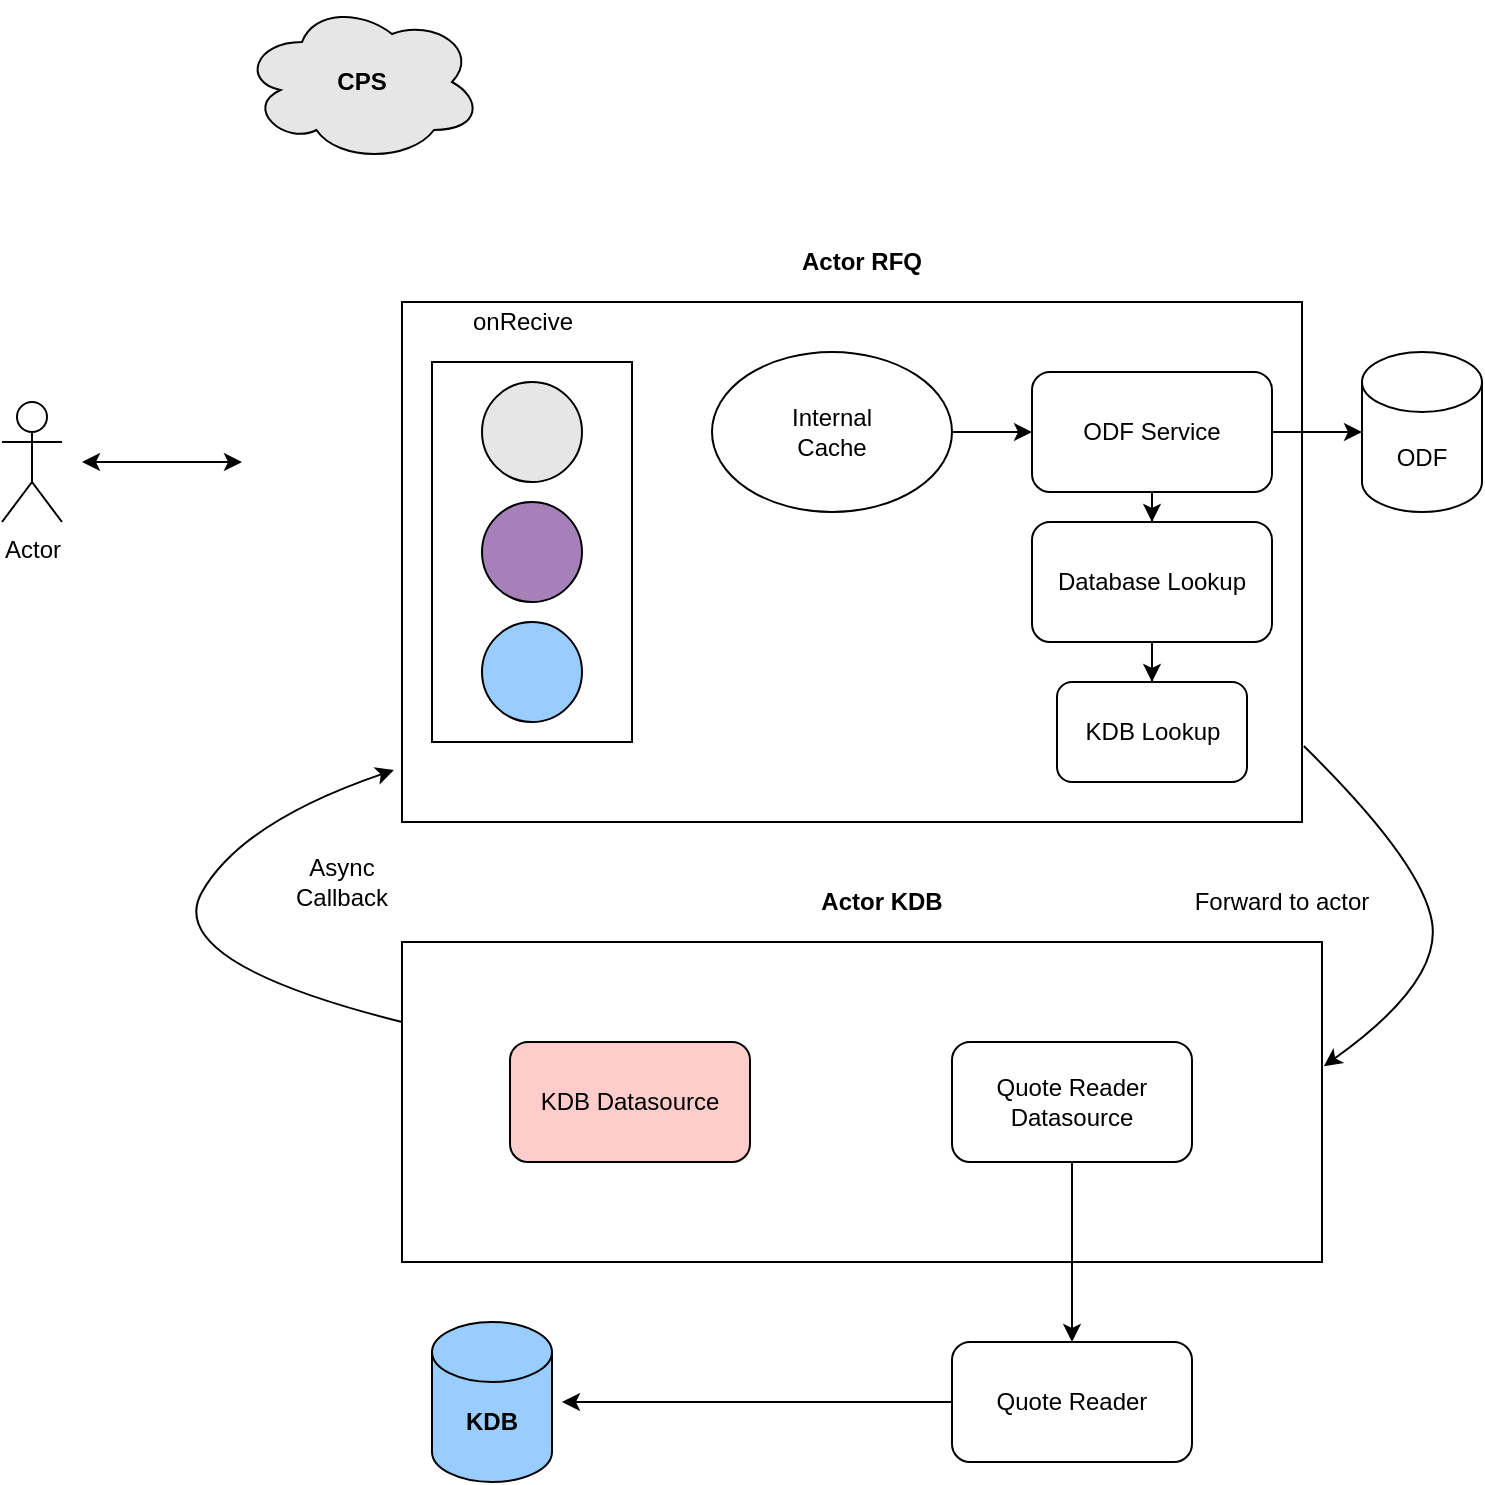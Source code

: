 <mxfile version="14.9.7" type="github">
  <diagram id="IL_mM1gIvbstTeOMvLZC" name="Page-1">
    <mxGraphModel dx="1426" dy="800" grid="1" gridSize="10" guides="1" tooltips="1" connect="1" arrows="1" fold="1" page="1" pageScale="1" pageWidth="827" pageHeight="1169" math="0" shadow="0">
      <root>
        <mxCell id="0" />
        <mxCell id="1" parent="0" />
        <mxCell id="gWDNcxBYeCoUoLH7jfs3-2" value="" style="rounded=0;whiteSpace=wrap;html=1;" vertex="1" parent="1">
          <mxGeometry x="240" y="160" width="450" height="260" as="geometry" />
        </mxCell>
        <mxCell id="gWDNcxBYeCoUoLH7jfs3-3" value="" style="rounded=0;whiteSpace=wrap;html=1;" vertex="1" parent="1">
          <mxGeometry x="240" y="480" width="460" height="160" as="geometry" />
        </mxCell>
        <mxCell id="gWDNcxBYeCoUoLH7jfs3-4" value="" style="rounded=0;whiteSpace=wrap;html=1;" vertex="1" parent="1">
          <mxGeometry x="255" y="190" width="100" height="190" as="geometry" />
        </mxCell>
        <mxCell id="gWDNcxBYeCoUoLH7jfs3-6" value="" style="ellipse;whiteSpace=wrap;html=1;aspect=fixed;fillColor=#A680B8;" vertex="1" parent="1">
          <mxGeometry x="280" y="260" width="50" height="50" as="geometry" />
        </mxCell>
        <mxCell id="gWDNcxBYeCoUoLH7jfs3-8" value="" style="ellipse;whiteSpace=wrap;html=1;aspect=fixed;fillColor=#99CCFF;" vertex="1" parent="1">
          <mxGeometry x="280" y="320" width="50" height="50" as="geometry" />
        </mxCell>
        <mxCell id="gWDNcxBYeCoUoLH7jfs3-9" value="" style="ellipse;whiteSpace=wrap;html=1;aspect=fixed;fillColor=#E6E6E6;" vertex="1" parent="1">
          <mxGeometry x="280" y="200" width="50" height="50" as="geometry" />
        </mxCell>
        <mxCell id="gWDNcxBYeCoUoLH7jfs3-10" value="" style="ellipse;shape=cloud;whiteSpace=wrap;html=1;fillColor=#E6E6E6;" vertex="1" parent="1">
          <mxGeometry x="160" y="10" width="120" height="80" as="geometry" />
        </mxCell>
        <mxCell id="gWDNcxBYeCoUoLH7jfs3-11" value="Actor" style="shape=umlActor;verticalLabelPosition=bottom;verticalAlign=top;html=1;outlineConnect=0;" vertex="1" parent="1">
          <mxGeometry x="40" y="210" width="30" height="60" as="geometry" />
        </mxCell>
        <mxCell id="gWDNcxBYeCoUoLH7jfs3-12" value="&lt;b&gt;Actor RFQ&lt;/b&gt;" style="text;html=1;strokeColor=none;fillColor=none;align=center;verticalAlign=middle;whiteSpace=wrap;rounded=0;" vertex="1" parent="1">
          <mxGeometry x="435" y="130" width="70" height="20" as="geometry" />
        </mxCell>
        <mxCell id="gWDNcxBYeCoUoLH7jfs3-13" value="onRecive" style="text;html=1;strokeColor=none;fillColor=none;align=center;verticalAlign=middle;whiteSpace=wrap;rounded=0;" vertex="1" parent="1">
          <mxGeometry x="267.5" y="160" width="65" height="20" as="geometry" />
        </mxCell>
        <mxCell id="gWDNcxBYeCoUoLH7jfs3-14" value="&lt;b&gt;CPS&lt;/b&gt;" style="text;html=1;strokeColor=none;fillColor=none;align=center;verticalAlign=middle;whiteSpace=wrap;rounded=0;" vertex="1" parent="1">
          <mxGeometry x="200" y="40" width="40" height="20" as="geometry" />
        </mxCell>
        <mxCell id="gWDNcxBYeCoUoLH7jfs3-15" value="" style="shape=cylinder3;whiteSpace=wrap;html=1;boundedLbl=1;backgroundOutline=1;size=15;fillColor=#99CCFF;" vertex="1" parent="1">
          <mxGeometry x="255" y="670" width="60" height="80" as="geometry" />
        </mxCell>
        <mxCell id="gWDNcxBYeCoUoLH7jfs3-16" value="&lt;b&gt;KDB&lt;/b&gt;" style="text;html=1;strokeColor=none;fillColor=none;align=center;verticalAlign=middle;whiteSpace=wrap;rounded=0;" vertex="1" parent="1">
          <mxGeometry x="265" y="710" width="40" height="20" as="geometry" />
        </mxCell>
        <mxCell id="gWDNcxBYeCoUoLH7jfs3-17" value="&lt;b&gt;Actor KDB&lt;/b&gt;" style="text;html=1;strokeColor=none;fillColor=none;align=center;verticalAlign=middle;whiteSpace=wrap;rounded=0;" vertex="1" parent="1">
          <mxGeometry x="445" y="450" width="70" height="20" as="geometry" />
        </mxCell>
        <mxCell id="gWDNcxBYeCoUoLH7jfs3-32" style="edgeStyle=orthogonalEdgeStyle;rounded=0;orthogonalLoop=1;jettySize=auto;html=1;" edge="1" parent="1" source="gWDNcxBYeCoUoLH7jfs3-18" target="gWDNcxBYeCoUoLH7jfs3-23">
          <mxGeometry relative="1" as="geometry" />
        </mxCell>
        <mxCell id="gWDNcxBYeCoUoLH7jfs3-34" style="edgeStyle=orthogonalEdgeStyle;rounded=0;orthogonalLoop=1;jettySize=auto;html=1;entryX=0.5;entryY=0;entryDx=0;entryDy=0;" edge="1" parent="1" source="gWDNcxBYeCoUoLH7jfs3-18" target="gWDNcxBYeCoUoLH7jfs3-19">
          <mxGeometry relative="1" as="geometry" />
        </mxCell>
        <mxCell id="gWDNcxBYeCoUoLH7jfs3-18" value="ODF Service" style="rounded=1;whiteSpace=wrap;html=1;fillColor=#FFFFFF;" vertex="1" parent="1">
          <mxGeometry x="555" y="195" width="120" height="60" as="geometry" />
        </mxCell>
        <mxCell id="gWDNcxBYeCoUoLH7jfs3-49" value="" style="edgeStyle=orthogonalEdgeStyle;rounded=0;orthogonalLoop=1;jettySize=auto;html=1;" edge="1" parent="1" source="gWDNcxBYeCoUoLH7jfs3-19" target="gWDNcxBYeCoUoLH7jfs3-48">
          <mxGeometry relative="1" as="geometry" />
        </mxCell>
        <mxCell id="gWDNcxBYeCoUoLH7jfs3-19" value="Database Lookup" style="rounded=1;whiteSpace=wrap;html=1;fillColor=#FFFFFF;" vertex="1" parent="1">
          <mxGeometry x="555" y="270" width="120" height="60" as="geometry" />
        </mxCell>
        <mxCell id="gWDNcxBYeCoUoLH7jfs3-47" value="" style="edgeStyle=orthogonalEdgeStyle;rounded=0;orthogonalLoop=1;jettySize=auto;html=1;" edge="1" parent="1" source="gWDNcxBYeCoUoLH7jfs3-20" target="gWDNcxBYeCoUoLH7jfs3-18">
          <mxGeometry relative="1" as="geometry" />
        </mxCell>
        <mxCell id="gWDNcxBYeCoUoLH7jfs3-20" value="" style="ellipse;whiteSpace=wrap;html=1;fillColor=#FFFFFF;" vertex="1" parent="1">
          <mxGeometry x="395" y="185" width="120" height="80" as="geometry" />
        </mxCell>
        <mxCell id="gWDNcxBYeCoUoLH7jfs3-21" value="Internal Cache" style="text;html=1;strokeColor=none;fillColor=none;align=center;verticalAlign=middle;whiteSpace=wrap;rounded=0;" vertex="1" parent="1">
          <mxGeometry x="435" y="215" width="40" height="20" as="geometry" />
        </mxCell>
        <mxCell id="gWDNcxBYeCoUoLH7jfs3-23" value="ODF" style="shape=cylinder3;whiteSpace=wrap;html=1;boundedLbl=1;backgroundOutline=1;size=15;fillColor=#FFFFFF;" vertex="1" parent="1">
          <mxGeometry x="720" y="185" width="60" height="80" as="geometry" />
        </mxCell>
        <mxCell id="gWDNcxBYeCoUoLH7jfs3-38" style="edgeStyle=orthogonalEdgeStyle;rounded=0;orthogonalLoop=1;jettySize=auto;html=1;" edge="1" parent="1" source="gWDNcxBYeCoUoLH7jfs3-24">
          <mxGeometry relative="1" as="geometry">
            <mxPoint x="320" y="710" as="targetPoint" />
          </mxGeometry>
        </mxCell>
        <mxCell id="gWDNcxBYeCoUoLH7jfs3-24" value="Quote Reader" style="rounded=1;whiteSpace=wrap;html=1;fillColor=#FFFFFF;" vertex="1" parent="1">
          <mxGeometry x="515" y="680" width="120" height="60" as="geometry" />
        </mxCell>
        <mxCell id="gWDNcxBYeCoUoLH7jfs3-37" style="edgeStyle=orthogonalEdgeStyle;rounded=0;orthogonalLoop=1;jettySize=auto;html=1;" edge="1" parent="1" source="gWDNcxBYeCoUoLH7jfs3-26" target="gWDNcxBYeCoUoLH7jfs3-24">
          <mxGeometry relative="1" as="geometry" />
        </mxCell>
        <mxCell id="gWDNcxBYeCoUoLH7jfs3-26" value="Quote Reader Datasource" style="rounded=1;whiteSpace=wrap;html=1;fillColor=#FFFFFF;" vertex="1" parent="1">
          <mxGeometry x="515" y="530" width="120" height="60" as="geometry" />
        </mxCell>
        <mxCell id="gWDNcxBYeCoUoLH7jfs3-27" value="KDB Datasource" style="rounded=1;whiteSpace=wrap;html=1;fillColor=#FFCCCC;" vertex="1" parent="1">
          <mxGeometry x="294" y="530" width="120" height="60" as="geometry" />
        </mxCell>
        <mxCell id="gWDNcxBYeCoUoLH7jfs3-36" value="Forward to actor" style="text;html=1;strokeColor=none;fillColor=none;align=center;verticalAlign=middle;whiteSpace=wrap;rounded=0;" vertex="1" parent="1">
          <mxGeometry x="630" y="450" width="100" height="20" as="geometry" />
        </mxCell>
        <mxCell id="gWDNcxBYeCoUoLH7jfs3-39" value="" style="curved=1;endArrow=classic;html=1;exitX=0;exitY=0.25;exitDx=0;exitDy=0;entryX=-0.009;entryY=0.9;entryDx=0;entryDy=0;entryPerimeter=0;" edge="1" parent="1" source="gWDNcxBYeCoUoLH7jfs3-3" target="gWDNcxBYeCoUoLH7jfs3-2">
          <mxGeometry width="50" height="50" relative="1" as="geometry">
            <mxPoint x="200" y="470" as="sourcePoint" />
            <mxPoint x="160" y="390" as="targetPoint" />
            <Array as="points">
              <mxPoint x="120" y="490" />
              <mxPoint x="160" y="420" />
            </Array>
          </mxGeometry>
        </mxCell>
        <mxCell id="gWDNcxBYeCoUoLH7jfs3-40" value="Async Callback" style="text;html=1;strokeColor=none;fillColor=none;align=center;verticalAlign=middle;whiteSpace=wrap;rounded=0;" vertex="1" parent="1">
          <mxGeometry x="190" y="440" width="40" height="20" as="geometry" />
        </mxCell>
        <mxCell id="gWDNcxBYeCoUoLH7jfs3-41" value="" style="endArrow=classic;startArrow=classic;html=1;" edge="1" parent="1">
          <mxGeometry width="50" height="50" relative="1" as="geometry">
            <mxPoint x="160" y="240" as="sourcePoint" />
            <mxPoint x="80" y="240" as="targetPoint" />
          </mxGeometry>
        </mxCell>
        <mxCell id="gWDNcxBYeCoUoLH7jfs3-45" value="" style="curved=1;endArrow=classic;html=1;exitX=1.002;exitY=0.854;exitDx=0;exitDy=0;exitPerimeter=0;entryX=1.002;entryY=0.388;entryDx=0;entryDy=0;entryPerimeter=0;" edge="1" parent="1" source="gWDNcxBYeCoUoLH7jfs3-2" target="gWDNcxBYeCoUoLH7jfs3-3">
          <mxGeometry width="50" height="50" relative="1" as="geometry">
            <mxPoint x="390" y="440" as="sourcePoint" />
            <mxPoint x="440" y="390" as="targetPoint" />
            <Array as="points">
              <mxPoint x="750" y="440" />
              <mxPoint x="760" y="500" />
            </Array>
          </mxGeometry>
        </mxCell>
        <mxCell id="gWDNcxBYeCoUoLH7jfs3-48" value="KDB Lookup" style="rounded=1;whiteSpace=wrap;html=1;fillColor=#FFFFFF;" vertex="1" parent="1">
          <mxGeometry x="567.5" y="350" width="95" height="50" as="geometry" />
        </mxCell>
      </root>
    </mxGraphModel>
  </diagram>
</mxfile>
